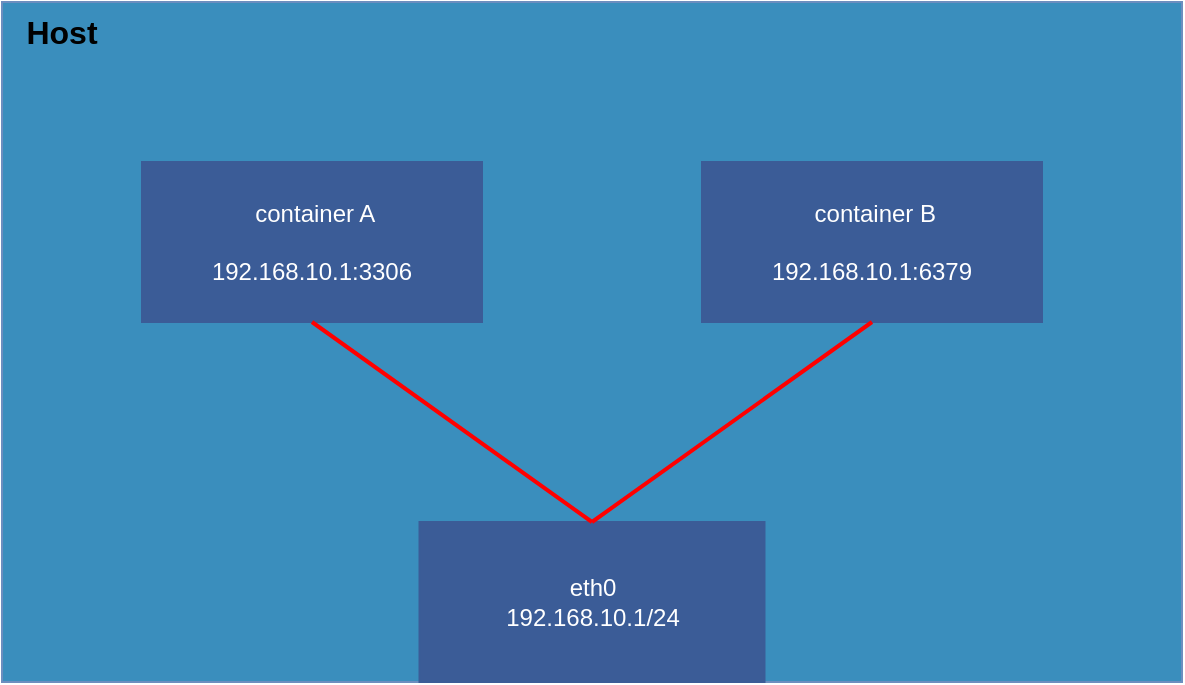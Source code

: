 <mxfile version="20.5.3" type="github" pages="2">
  <diagram id="NxpsjfCZlnSfU4HGU4hm" name="Host模式">
    <mxGraphModel dx="1382" dy="990" grid="1" gridSize="10" guides="1" tooltips="1" connect="1" arrows="1" fold="1" page="1" pageScale="1" pageWidth="827" pageHeight="1169" math="0" shadow="0">
      <root>
        <mxCell id="0" />
        <mxCell id="1" parent="0" />
        <mxCell id="xOD4DcTMaBVLioNBanpC-1" value="" style="rounded=0;whiteSpace=wrap;html=1;fillColor=#3A8EBD;strokeColor=#6c8ebf;" parent="1" vertex="1">
          <mxGeometry x="110" y="210" width="590" height="340" as="geometry" />
        </mxCell>
        <mxCell id="xOD4DcTMaBVLioNBanpC-2" value="&lt;font color=&quot;#ffffff&quot;&gt;&amp;nbsp;container A&lt;br&gt;&lt;br&gt;192.168.10.1:3306&lt;/font&gt;" style="rounded=0;whiteSpace=wrap;html=1;fillColor=#3B5C97;strokeColor=#3B5C97;" parent="1" vertex="1">
          <mxGeometry x="180" y="290" width="170" height="80" as="geometry" />
        </mxCell>
        <mxCell id="xOD4DcTMaBVLioNBanpC-3" value="&lt;font color=&quot;#ffffff&quot;&gt;&amp;nbsp;container B&lt;br&gt;&lt;br&gt;192.168.10.1:6379&lt;/font&gt;" style="rounded=0;whiteSpace=wrap;html=1;fillColor=#3B5C97;strokeColor=#3B5C97;" parent="1" vertex="1">
          <mxGeometry x="460" y="290" width="170" height="80" as="geometry" />
        </mxCell>
        <mxCell id="xOD4DcTMaBVLioNBanpC-4" value="&lt;font color=&quot;#ffffff&quot;&gt;eth0&lt;br&gt;192.168.10.1/24&lt;/font&gt;" style="rounded=0;whiteSpace=wrap;html=1;fillColor=#3B5C97;strokeColor=#3B5C97;" parent="1" vertex="1">
          <mxGeometry x="318.75" y="470" width="172.5" height="80" as="geometry" />
        </mxCell>
        <mxCell id="xOD4DcTMaBVLioNBanpC-6" value="" style="endArrow=none;html=1;rounded=0;exitX=0.5;exitY=1;exitDx=0;exitDy=0;entryX=0.5;entryY=0;entryDx=0;entryDy=0;strokeWidth=2;strokeColor=#FF0000;" parent="1" source="xOD4DcTMaBVLioNBanpC-2" target="xOD4DcTMaBVLioNBanpC-4" edge="1">
          <mxGeometry width="50" height="50" relative="1" as="geometry">
            <mxPoint x="390" y="430" as="sourcePoint" />
            <mxPoint x="440" y="380" as="targetPoint" />
          </mxGeometry>
        </mxCell>
        <mxCell id="xOD4DcTMaBVLioNBanpC-7" value="" style="endArrow=none;html=1;rounded=0;exitX=0.5;exitY=1;exitDx=0;exitDy=0;entryX=0.5;entryY=0;entryDx=0;entryDy=0;strokeWidth=2;strokeColor=#FF0000;" parent="1" source="xOD4DcTMaBVLioNBanpC-3" target="xOD4DcTMaBVLioNBanpC-4" edge="1">
          <mxGeometry width="50" height="50" relative="1" as="geometry">
            <mxPoint x="275" y="380" as="sourcePoint" />
            <mxPoint x="415" y="480" as="targetPoint" />
          </mxGeometry>
        </mxCell>
        <mxCell id="xOD4DcTMaBVLioNBanpC-8" value="&lt;b&gt;&lt;font style=&quot;font-size: 16px;&quot;&gt;Host&lt;/font&gt;&lt;/b&gt;" style="text;html=1;strokeColor=none;fillColor=none;align=center;verticalAlign=middle;whiteSpace=wrap;rounded=0;" parent="1" vertex="1">
          <mxGeometry x="110" y="210" width="60" height="30" as="geometry" />
        </mxCell>
      </root>
    </mxGraphModel>
  </diagram>
  <diagram id="_OLyeWl1_P__EyjbDTe7" name="None模式">
    <mxGraphModel dx="1185" dy="843" grid="1" gridSize="10" guides="1" tooltips="1" connect="1" arrows="1" fold="1" page="1" pageScale="1" pageWidth="827" pageHeight="1169" math="0" shadow="0">
      <root>
        <mxCell id="0" />
        <mxCell id="1" parent="0" />
        <mxCell id="WM4bi3cMiJbUfFonbc3T-4" value="" style="rounded=0;whiteSpace=wrap;html=1;shadow=0;strokeColor=#E6E6E6;strokeWidth=2;fillColor=#FFFFFF;" vertex="1" parent="1">
          <mxGeometry x="14" y="260" width="800" height="420" as="geometry" />
        </mxCell>
        <mxCell id="Maxav0JjYn8ehn9TSSF7-1" value="Container" style="rounded=1;whiteSpace=wrap;html=1;strokeColor=#E6E6E6;fontSize=16;fontColor=#FFFFFF;fillColor=#6B8C97;strokeWidth=2;shadow=0;" parent="1" vertex="1">
          <mxGeometry x="37" y="310" width="120" height="50" as="geometry" />
        </mxCell>
        <mxCell id="WM4bi3cMiJbUfFonbc3T-2" value="Container" style="rounded=1;whiteSpace=wrap;html=1;strokeColor=#E6E6E6;fontSize=16;fontColor=#FFFFFF;fillColor=#8A8F74;strokeWidth=2;shadow=0;" vertex="1" parent="1">
          <mxGeometry x="177" y="310" width="120" height="50" as="geometry" />
        </mxCell>
        <mxCell id="WM4bi3cMiJbUfFonbc3T-3" value="Container" style="rounded=1;whiteSpace=wrap;html=1;strokeColor=#E6E6E6;fontSize=16;fontColor=#FFFFFF;fillColor=#A7852D;strokeWidth=2;shadow=0;" vertex="1" parent="1">
          <mxGeometry x="317" y="310" width="120" height="50" as="geometry" />
        </mxCell>
        <mxCell id="WM4bi3cMiJbUfFonbc3T-5" value="&lt;font color=&quot;#ffffff&quot; style=&quot;font-size: 16px;&quot;&gt;Host&lt;/font&gt;" style="rounded=1;whiteSpace=wrap;html=1;shadow=0;strokeColor=#E6E6E6;strokeWidth=2;fillColor=#A7852D;" vertex="1" parent="1">
          <mxGeometry x="37" y="480" width="430" height="100" as="geometry" />
        </mxCell>
        <mxCell id="WM4bi3cMiJbUfFonbc3T-6" value="docker0" style="rounded=1;whiteSpace=wrap;html=1;shadow=0;strokeColor=#E6E6E6;strokeWidth=2;fontSize=16;fontColor=#FFFFFF;fillColor=#6B8C97;" vertex="1" parent="1">
          <mxGeometry x="142" y="450" width="220" height="50" as="geometry" />
        </mxCell>
        <mxCell id="WM4bi3cMiJbUfFonbc3T-10" style="edgeStyle=orthogonalEdgeStyle;rounded=0;orthogonalLoop=1;jettySize=auto;html=1;entryX=0.483;entryY=0.969;entryDx=0;entryDy=0;entryPerimeter=0;fontSize=16;fontColor=#FFFFFF;endArrow=none;endFill=0;strokeColor=#8A8F74;" edge="1" parent="1" source="WM4bi3cMiJbUfFonbc3T-7" target="WM4bi3cMiJbUfFonbc3T-8">
          <mxGeometry relative="1" as="geometry">
            <Array as="points">
              <mxPoint x="251" y="630" />
              <mxPoint x="695" y="630" />
            </Array>
          </mxGeometry>
        </mxCell>
        <mxCell id="WM4bi3cMiJbUfFonbc3T-7" value="eth1" style="rounded=1;whiteSpace=wrap;html=1;shadow=0;strokeColor=#E6E6E6;strokeWidth=2;fontSize=16;fontColor=#FFFFFF;fillColor=#6B8C97;" vertex="1" parent="1">
          <mxGeometry x="204.5" y="560" width="92.5" height="40" as="geometry" />
        </mxCell>
        <mxCell id="WM4bi3cMiJbUfFonbc3T-8" value="Internet" style="ellipse;shape=cloud;whiteSpace=wrap;html=1;shadow=0;strokeColor=#E6E6E6;strokeWidth=2;fontSize=16;fontColor=#FFFFFF;fillColor=#6B8C97;" vertex="1" parent="1">
          <mxGeometry x="617" y="510" width="160" height="100" as="geometry" />
        </mxCell>
      </root>
    </mxGraphModel>
  </diagram>
</mxfile>
